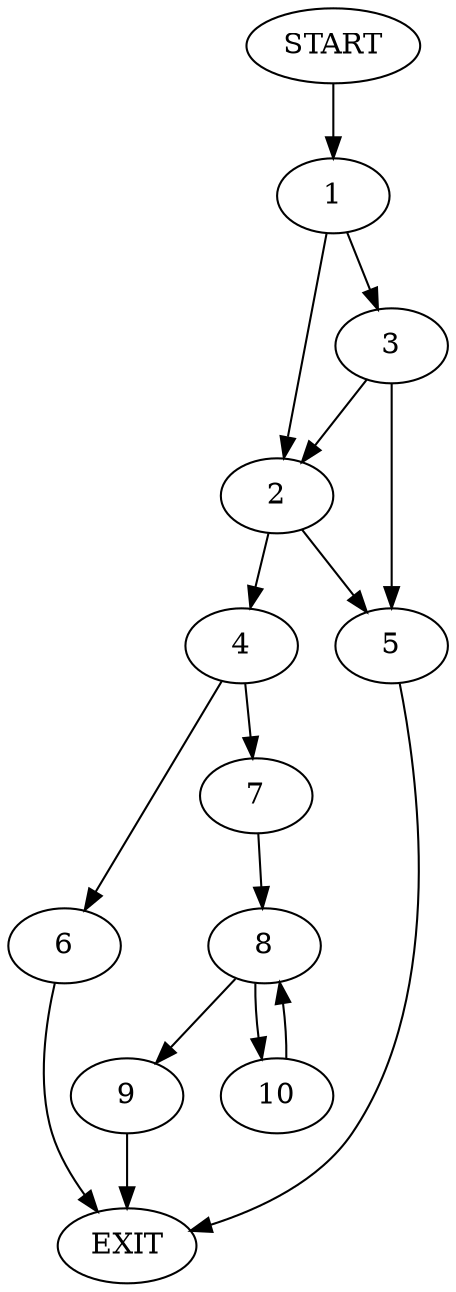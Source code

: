 digraph {
0 [label="START"]
11 [label="EXIT"]
0 -> 1
1 -> 2
1 -> 3
2 -> 4
2 -> 5
3 -> 2
3 -> 5
5 -> 11
4 -> 6
4 -> 7
6 -> 11
7 -> 8
8 -> 9
8 -> 10
10 -> 8
9 -> 11
}

